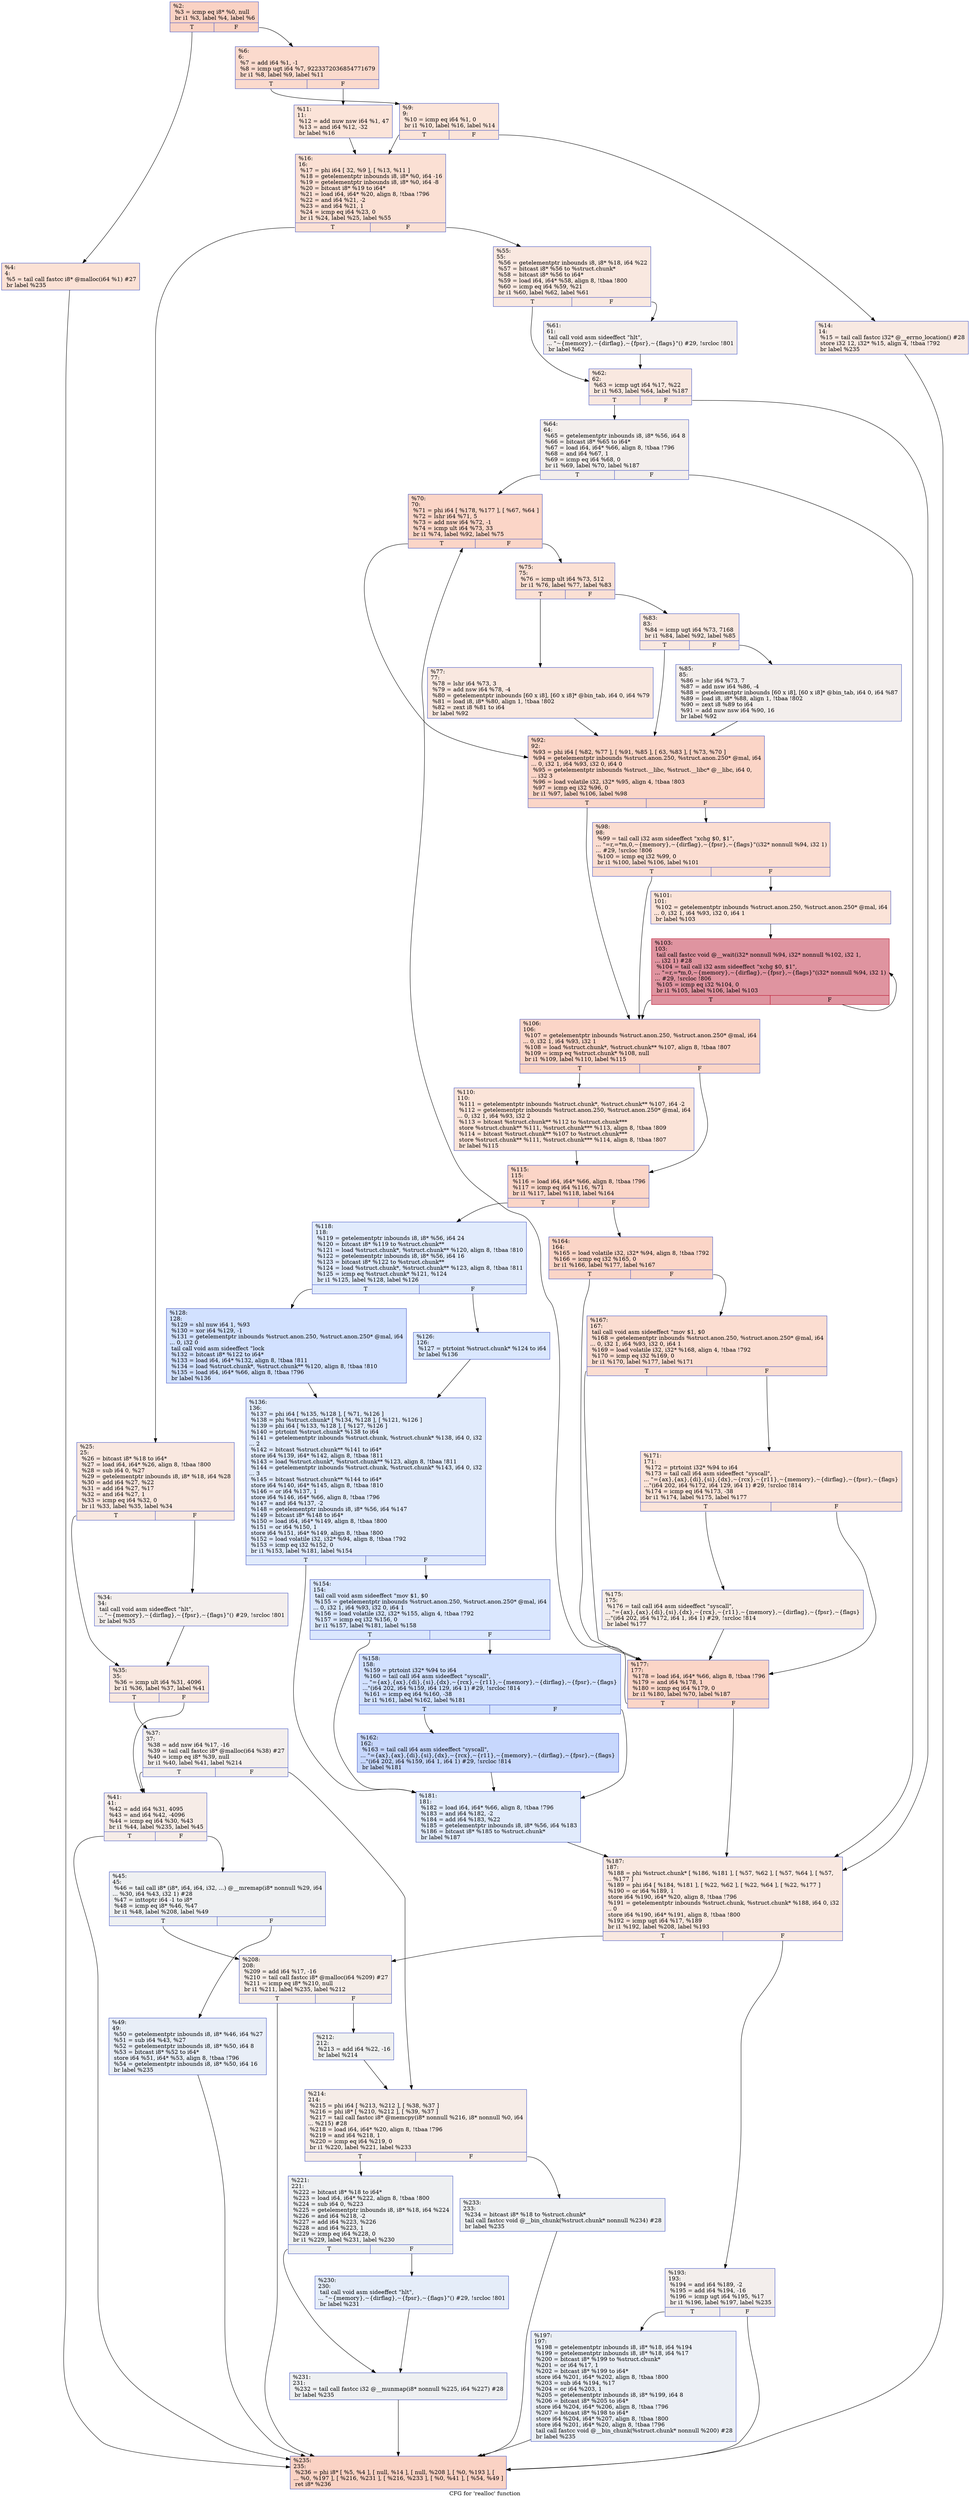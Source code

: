 digraph "CFG for 'realloc' function" {
	label="CFG for 'realloc' function";

	Node0x23899b0 [shape=record,color="#3d50c3ff", style=filled, fillcolor="#f4987a70",label="{%2:\l  %3 = icmp eq i8* %0, null\l  br i1 %3, label %4, label %6\l|{<s0>T|<s1>F}}"];
	Node0x23899b0:s0 -> Node0x238b0c0;
	Node0x23899b0:s1 -> Node0x238b110;
	Node0x238b0c0 [shape=record,color="#3d50c3ff", style=filled, fillcolor="#f7bca170",label="{%4:\l4:                                                \l  %5 = tail call fastcc i8* @malloc(i64 %1) #27\l  br label %235\l}"];
	Node0x238b0c0 -> Node0x238c100;
	Node0x238b110 [shape=record,color="#3d50c3ff", style=filled, fillcolor="#f7ac8e70",label="{%6:\l6:                                                \l  %7 = add i64 %1, -1\l  %8 = icmp ugt i64 %7, 9223372036854771679\l  br i1 %8, label %9, label %11\l|{<s0>T|<s1>F}}"];
	Node0x238b110:s0 -> Node0x238b160;
	Node0x238b110:s1 -> Node0x238b1b0;
	Node0x238b160 [shape=record,color="#3d50c3ff", style=filled, fillcolor="#f5c1a970",label="{%9:\l9:                                                \l  %10 = icmp eq i64 %1, 0\l  br i1 %10, label %16, label %14\l|{<s0>T|<s1>F}}"];
	Node0x238b160:s0 -> Node0x238b250;
	Node0x238b160:s1 -> Node0x238b200;
	Node0x238b1b0 [shape=record,color="#3d50c3ff", style=filled, fillcolor="#f5c1a970",label="{%11:\l11:                                               \l  %12 = add nuw nsw i64 %1, 47\l  %13 = and i64 %12, -32\l  br label %16\l}"];
	Node0x238b1b0 -> Node0x238b250;
	Node0x238b200 [shape=record,color="#3d50c3ff", style=filled, fillcolor="#efcebd70",label="{%14:\l14:                                               \l  %15 = tail call fastcc i32* @__errno_location() #28\l  store i32 12, i32* %15, align 4, !tbaa !792\l  br label %235\l}"];
	Node0x238b200 -> Node0x238c100;
	Node0x238b250 [shape=record,color="#3d50c3ff", style=filled, fillcolor="#f7b99e70",label="{%16:\l16:                                               \l  %17 = phi i64 [ 32, %9 ], [ %13, %11 ]\l  %18 = getelementptr inbounds i8, i8* %0, i64 -16\l  %19 = getelementptr inbounds i8, i8* %0, i64 -8\l  %20 = bitcast i8* %19 to i64*\l  %21 = load i64, i64* %20, align 8, !tbaa !796\l  %22 = and i64 %21, -2\l  %23 = and i64 %21, 1\l  %24 = icmp eq i64 %23, 0\l  br i1 %24, label %25, label %55\l|{<s0>T|<s1>F}}"];
	Node0x238b250:s0 -> Node0x238b2a0;
	Node0x238b250:s1 -> Node0x238b4d0;
	Node0x238b2a0 [shape=record,color="#3d50c3ff", style=filled, fillcolor="#f1ccb870",label="{%25:\l25:                                               \l  %26 = bitcast i8* %18 to i64*\l  %27 = load i64, i64* %26, align 8, !tbaa !800\l  %28 = sub i64 0, %27\l  %29 = getelementptr inbounds i8, i8* %18, i64 %28\l  %30 = add i64 %27, %22\l  %31 = add i64 %27, %17\l  %32 = and i64 %27, 1\l  %33 = icmp eq i64 %32, 0\l  br i1 %33, label %35, label %34\l|{<s0>T|<s1>F}}"];
	Node0x238b2a0:s0 -> Node0x238b340;
	Node0x238b2a0:s1 -> Node0x238b2f0;
	Node0x238b2f0 [shape=record,color="#3d50c3ff", style=filled, fillcolor="#e3d9d370",label="{%34:\l34:                                               \l  tail call void asm sideeffect \"hlt\",\l... \"~\{memory\},~\{dirflag\},~\{fpsr\},~\{flags\}\"() #29, !srcloc !801\l  br label %35\l}"];
	Node0x238b2f0 -> Node0x238b340;
	Node0x238b340 [shape=record,color="#3d50c3ff", style=filled, fillcolor="#f1ccb870",label="{%35:\l35:                                               \l  %36 = icmp ult i64 %31, 4096\l  br i1 %36, label %37, label %41\l|{<s0>T|<s1>F}}"];
	Node0x238b340:s0 -> Node0x238b390;
	Node0x238b340:s1 -> Node0x238b3e0;
	Node0x238b390 [shape=record,color="#3d50c3ff", style=filled, fillcolor="#e3d9d370",label="{%37:\l37:                                               \l  %38 = add nsw i64 %17, -16\l  %39 = tail call fastcc i8* @malloc(i64 %38) #27\l  %40 = icmp eq i8* %39, null\l  br i1 %40, label %41, label %214\l|{<s0>T|<s1>F}}"];
	Node0x238b390:s0 -> Node0x238b3e0;
	Node0x238b390:s1 -> Node0x238bf70;
	Node0x238b3e0 [shape=record,color="#3d50c3ff", style=filled, fillcolor="#ead5c970",label="{%41:\l41:                                               \l  %42 = add i64 %31, 4095\l  %43 = and i64 %42, -4096\l  %44 = icmp eq i64 %30, %43\l  br i1 %44, label %235, label %45\l|{<s0>T|<s1>F}}"];
	Node0x238b3e0:s0 -> Node0x238c100;
	Node0x238b3e0:s1 -> Node0x238b430;
	Node0x238b430 [shape=record,color="#3d50c3ff", style=filled, fillcolor="#d9dce170",label="{%45:\l45:                                               \l  %46 = tail call i8* (i8*, i64, i64, i32, ...) @__mremap(i8* nonnull %29, i64\l... %30, i64 %43, i32 1) #28\l  %47 = inttoptr i64 -1 to i8*\l  %48 = icmp eq i8* %46, %47\l  br i1 %48, label %208, label %49\l|{<s0>T|<s1>F}}"];
	Node0x238b430:s0 -> Node0x238bed0;
	Node0x238b430:s1 -> Node0x238b480;
	Node0x238b480 [shape=record,color="#3d50c3ff", style=filled, fillcolor="#cbd8ee70",label="{%49:\l49:                                               \l  %50 = getelementptr inbounds i8, i8* %46, i64 %27\l  %51 = sub i64 %43, %27\l  %52 = getelementptr inbounds i8, i8* %50, i64 8\l  %53 = bitcast i8* %52 to i64*\l  store i64 %51, i64* %53, align 8, !tbaa !796\l  %54 = getelementptr inbounds i8, i8* %50, i64 16\l  br label %235\l}"];
	Node0x238b480 -> Node0x238c100;
	Node0x238b4d0 [shape=record,color="#3d50c3ff", style=filled, fillcolor="#f1ccb870",label="{%55:\l55:                                               \l  %56 = getelementptr inbounds i8, i8* %18, i64 %22\l  %57 = bitcast i8* %56 to %struct.chunk*\l  %58 = bitcast i8* %56 to i64*\l  %59 = load i64, i64* %58, align 8, !tbaa !800\l  %60 = icmp eq i64 %59, %21\l  br i1 %60, label %62, label %61\l|{<s0>T|<s1>F}}"];
	Node0x238b4d0:s0 -> Node0x238b570;
	Node0x238b4d0:s1 -> Node0x238b520;
	Node0x238b520 [shape=record,color="#3d50c3ff", style=filled, fillcolor="#e3d9d370",label="{%61:\l61:                                               \l  tail call void asm sideeffect \"hlt\",\l... \"~\{memory\},~\{dirflag\},~\{fpsr\},~\{flags\}\"() #29, !srcloc !801\l  br label %62\l}"];
	Node0x238b520 -> Node0x238b570;
	Node0x238b570 [shape=record,color="#3d50c3ff", style=filled, fillcolor="#f1ccb870",label="{%62:\l62:                                               \l  %63 = icmp ugt i64 %17, %22\l  br i1 %63, label %64, label %187\l|{<s0>T|<s1>F}}"];
	Node0x238b570:s0 -> Node0x238b5c0;
	Node0x238b570:s1 -> Node0x238bde0;
	Node0x238b5c0 [shape=record,color="#3d50c3ff", style=filled, fillcolor="#e3d9d370",label="{%64:\l64:                                               \l  %65 = getelementptr inbounds i8, i8* %56, i64 8\l  %66 = bitcast i8* %65 to i64*\l  %67 = load i64, i64* %66, align 8, !tbaa !796\l  %68 = and i64 %67, 1\l  %69 = icmp eq i64 %68, 0\l  br i1 %69, label %70, label %187\l|{<s0>T|<s1>F}}"];
	Node0x238b5c0:s0 -> Node0x238b610;
	Node0x238b5c0:s1 -> Node0x238bde0;
	Node0x238b610 [shape=record,color="#3d50c3ff", style=filled, fillcolor="#f5a08170",label="{%70:\l70:                                               \l  %71 = phi i64 [ %178, %177 ], [ %67, %64 ]\l  %72 = lshr i64 %71, 5\l  %73 = add nsw i64 %72, -1\l  %74 = icmp ult i64 %73, 33\l  br i1 %74, label %92, label %75\l|{<s0>T|<s1>F}}"];
	Node0x238b610:s0 -> Node0x238b7a0;
	Node0x238b610:s1 -> Node0x238b660;
	Node0x238b660 [shape=record,color="#3d50c3ff", style=filled, fillcolor="#f7b99e70",label="{%75:\l75:                                               \l  %76 = icmp ult i64 %73, 512\l  br i1 %76, label %77, label %83\l|{<s0>T|<s1>F}}"];
	Node0x238b660:s0 -> Node0x238b6b0;
	Node0x238b660:s1 -> Node0x238b700;
	Node0x238b6b0 [shape=record,color="#3d50c3ff", style=filled, fillcolor="#f1ccb870",label="{%77:\l77:                                               \l  %78 = lshr i64 %73, 3\l  %79 = add nsw i64 %78, -4\l  %80 = getelementptr inbounds [60 x i8], [60 x i8]* @bin_tab, i64 0, i64 %79\l  %81 = load i8, i8* %80, align 1, !tbaa !802\l  %82 = zext i8 %81 to i64\l  br label %92\l}"];
	Node0x238b6b0 -> Node0x238b7a0;
	Node0x238b700 [shape=record,color="#3d50c3ff", style=filled, fillcolor="#f1ccb870",label="{%83:\l83:                                               \l  %84 = icmp ugt i64 %73, 7168\l  br i1 %84, label %92, label %85\l|{<s0>T|<s1>F}}"];
	Node0x238b700:s0 -> Node0x238b7a0;
	Node0x238b700:s1 -> Node0x238b750;
	Node0x238b750 [shape=record,color="#3d50c3ff", style=filled, fillcolor="#e3d9d370",label="{%85:\l85:                                               \l  %86 = lshr i64 %73, 7\l  %87 = add nsw i64 %86, -4\l  %88 = getelementptr inbounds [60 x i8], [60 x i8]* @bin_tab, i64 0, i64 %87\l  %89 = load i8, i8* %88, align 1, !tbaa !802\l  %90 = zext i8 %89 to i64\l  %91 = add nuw nsw i64 %90, 16\l  br label %92\l}"];
	Node0x238b750 -> Node0x238b7a0;
	Node0x238b7a0 [shape=record,color="#3d50c3ff", style=filled, fillcolor="#f5a08170",label="{%92:\l92:                                               \l  %93 = phi i64 [ %82, %77 ], [ %91, %85 ], [ 63, %83 ], [ %73, %70 ]\l  %94 = getelementptr inbounds %struct.anon.250, %struct.anon.250* @mal, i64\l... 0, i32 1, i64 %93, i32 0, i64 0\l  %95 = getelementptr inbounds %struct.__libc, %struct.__libc* @__libc, i64 0,\l... i32 3\l  %96 = load volatile i32, i32* %95, align 4, !tbaa !803\l  %97 = icmp eq i32 %96, 0\l  br i1 %97, label %106, label %98\l|{<s0>T|<s1>F}}"];
	Node0x238b7a0:s0 -> Node0x238b8e0;
	Node0x238b7a0:s1 -> Node0x238b7f0;
	Node0x238b7f0 [shape=record,color="#3d50c3ff", style=filled, fillcolor="#f7b39670",label="{%98:\l98:                                               \l  %99 = tail call i32 asm sideeffect \"xchg $0, $1\",\l... \"=r,=*m,0,~\{memory\},~\{dirflag\},~\{fpsr\},~\{flags\}\"(i32* nonnull %94, i32 1)\l... #29, !srcloc !806\l  %100 = icmp eq i32 %99, 0\l  br i1 %100, label %106, label %101\l|{<s0>T|<s1>F}}"];
	Node0x238b7f0:s0 -> Node0x238b8e0;
	Node0x238b7f0:s1 -> Node0x238b840;
	Node0x238b840 [shape=record,color="#3d50c3ff", style=filled, fillcolor="#f6bfa670",label="{%101:\l101:                                              \l  %102 = getelementptr inbounds %struct.anon.250, %struct.anon.250* @mal, i64\l... 0, i32 1, i64 %93, i32 0, i64 1\l  br label %103\l}"];
	Node0x238b840 -> Node0x238b890;
	Node0x238b890 [shape=record,color="#b70d28ff", style=filled, fillcolor="#b70d2870",label="{%103:\l103:                                              \l  tail call fastcc void @__wait(i32* nonnull %94, i32* nonnull %102, i32 1,\l... i32 1) #28\l  %104 = tail call i32 asm sideeffect \"xchg $0, $1\",\l... \"=r,=*m,0,~\{memory\},~\{dirflag\},~\{fpsr\},~\{flags\}\"(i32* nonnull %94, i32 1)\l... #29, !srcloc !806\l  %105 = icmp eq i32 %104, 0\l  br i1 %105, label %106, label %103\l|{<s0>T|<s1>F}}"];
	Node0x238b890:s0 -> Node0x238b8e0;
	Node0x238b890:s1 -> Node0x238b890;
	Node0x238b8e0 [shape=record,color="#3d50c3ff", style=filled, fillcolor="#f5a08170",label="{%106:\l106:                                              \l  %107 = getelementptr inbounds %struct.anon.250, %struct.anon.250* @mal, i64\l... 0, i32 1, i64 %93, i32 1\l  %108 = load %struct.chunk*, %struct.chunk** %107, align 8, !tbaa !807\l  %109 = icmp eq %struct.chunk* %108, null\l  br i1 %109, label %110, label %115\l|{<s0>T|<s1>F}}"];
	Node0x238b8e0:s0 -> Node0x238b930;
	Node0x238b8e0:s1 -> Node0x238b980;
	Node0x238b930 [shape=record,color="#3d50c3ff", style=filled, fillcolor="#f5c1a970",label="{%110:\l110:                                              \l  %111 = getelementptr inbounds %struct.chunk*, %struct.chunk** %107, i64 -2\l  %112 = getelementptr inbounds %struct.anon.250, %struct.anon.250* @mal, i64\l... 0, i32 1, i64 %93, i32 2\l  %113 = bitcast %struct.chunk** %112 to %struct.chunk***\l  store %struct.chunk** %111, %struct.chunk*** %113, align 8, !tbaa !809\l  %114 = bitcast %struct.chunk** %107 to %struct.chunk***\l  store %struct.chunk** %111, %struct.chunk*** %114, align 8, !tbaa !807\l  br label %115\l}"];
	Node0x238b930 -> Node0x238b980;
	Node0x238b980 [shape=record,color="#3d50c3ff", style=filled, fillcolor="#f5a08170",label="{%115:\l115:                                              \l  %116 = load i64, i64* %66, align 8, !tbaa !796\l  %117 = icmp eq i64 %116, %71\l  br i1 %117, label %118, label %164\l|{<s0>T|<s1>F}}"];
	Node0x238b980:s0 -> Node0x238b9d0;
	Node0x238b980:s1 -> Node0x238bc00;
	Node0x238b9d0 [shape=record,color="#3d50c3ff", style=filled, fillcolor="#bbd1f870",label="{%118:\l118:                                              \l  %119 = getelementptr inbounds i8, i8* %56, i64 24\l  %120 = bitcast i8* %119 to %struct.chunk**\l  %121 = load %struct.chunk*, %struct.chunk** %120, align 8, !tbaa !810\l  %122 = getelementptr inbounds i8, i8* %56, i64 16\l  %123 = bitcast i8* %122 to %struct.chunk**\l  %124 = load %struct.chunk*, %struct.chunk** %123, align 8, !tbaa !811\l  %125 = icmp eq %struct.chunk* %121, %124\l  br i1 %125, label %128, label %126\l|{<s0>T|<s1>F}}"];
	Node0x238b9d0:s0 -> Node0x238ba70;
	Node0x238b9d0:s1 -> Node0x238ba20;
	Node0x238ba20 [shape=record,color="#3d50c3ff", style=filled, fillcolor="#abc8fd70",label="{%126:\l126:                                              \l  %127 = ptrtoint %struct.chunk* %124 to i64\l  br label %136\l}"];
	Node0x238ba20 -> Node0x238bac0;
	Node0x238ba70 [shape=record,color="#3d50c3ff", style=filled, fillcolor="#9abbff70",label="{%128:\l128:                                              \l  %129 = shl nuw i64 1, %93\l  %130 = xor i64 %129, -1\l  %131 = getelementptr inbounds %struct.anon.250, %struct.anon.250* @mal, i64\l... 0, i32 0\l  tail call void asm sideeffect \"lock \l  %132 = bitcast i8* %122 to i64*\l  %133 = load i64, i64* %132, align 8, !tbaa !811\l  %134 = load %struct.chunk*, %struct.chunk** %120, align 8, !tbaa !810\l  %135 = load i64, i64* %66, align 8, !tbaa !796\l  br label %136\l}"];
	Node0x238ba70 -> Node0x238bac0;
	Node0x238bac0 [shape=record,color="#3d50c3ff", style=filled, fillcolor="#bbd1f870",label="{%136:\l136:                                              \l  %137 = phi i64 [ %135, %128 ], [ %71, %126 ]\l  %138 = phi %struct.chunk* [ %134, %128 ], [ %121, %126 ]\l  %139 = phi i64 [ %133, %128 ], [ %127, %126 ]\l  %140 = ptrtoint %struct.chunk* %138 to i64\l  %141 = getelementptr inbounds %struct.chunk, %struct.chunk* %138, i64 0, i32\l... 2\l  %142 = bitcast %struct.chunk** %141 to i64*\l  store i64 %139, i64* %142, align 8, !tbaa !811\l  %143 = load %struct.chunk*, %struct.chunk** %123, align 8, !tbaa !811\l  %144 = getelementptr inbounds %struct.chunk, %struct.chunk* %143, i64 0, i32\l... 3\l  %145 = bitcast %struct.chunk** %144 to i64*\l  store i64 %140, i64* %145, align 8, !tbaa !810\l  %146 = or i64 %137, 1\l  store i64 %146, i64* %66, align 8, !tbaa !796\l  %147 = and i64 %137, -2\l  %148 = getelementptr inbounds i8, i8* %56, i64 %147\l  %149 = bitcast i8* %148 to i64*\l  %150 = load i64, i64* %149, align 8, !tbaa !800\l  %151 = or i64 %150, 1\l  store i64 %151, i64* %149, align 8, !tbaa !800\l  %152 = load volatile i32, i32* %94, align 8, !tbaa !792\l  %153 = icmp eq i32 %152, 0\l  br i1 %153, label %181, label %154\l|{<s0>T|<s1>F}}"];
	Node0x238bac0:s0 -> Node0x238bd90;
	Node0x238bac0:s1 -> Node0x238bb10;
	Node0x238bb10 [shape=record,color="#3d50c3ff", style=filled, fillcolor="#abc8fd70",label="{%154:\l154:                                              \l  tail call void asm sideeffect \"mov $1, $0 \l  %155 = getelementptr inbounds %struct.anon.250, %struct.anon.250* @mal, i64\l... 0, i32 1, i64 %93, i32 0, i64 1\l  %156 = load volatile i32, i32* %155, align 4, !tbaa !792\l  %157 = icmp eq i32 %156, 0\l  br i1 %157, label %181, label %158\l|{<s0>T|<s1>F}}"];
	Node0x238bb10:s0 -> Node0x238bd90;
	Node0x238bb10:s1 -> Node0x238bb60;
	Node0x238bb60 [shape=record,color="#3d50c3ff", style=filled, fillcolor="#9abbff70",label="{%158:\l158:                                              \l  %159 = ptrtoint i32* %94 to i64\l  %160 = tail call i64 asm sideeffect \"syscall\",\l... \"=\{ax\},\{ax\},\{di\},\{si\},\{dx\},~\{rcx\},~\{r11\},~\{memory\},~\{dirflag\},~\{fpsr\},~\{flags\}\l...\"(i64 202, i64 %159, i64 129, i64 1) #29, !srcloc !814\l  %161 = icmp eq i64 %160, -38\l  br i1 %161, label %162, label %181\l|{<s0>T|<s1>F}}"];
	Node0x238bb60:s0 -> Node0x238bbb0;
	Node0x238bb60:s1 -> Node0x238bd90;
	Node0x238bbb0 [shape=record,color="#3d50c3ff", style=filled, fillcolor="#81a4fb70",label="{%162:\l162:                                              \l  %163 = tail call i64 asm sideeffect \"syscall\",\l... \"=\{ax\},\{ax\},\{di\},\{si\},\{dx\},~\{rcx\},~\{r11\},~\{memory\},~\{dirflag\},~\{fpsr\},~\{flags\}\l...\"(i64 202, i64 %159, i64 1, i64 1) #29, !srcloc !814\l  br label %181\l}"];
	Node0x238bbb0 -> Node0x238bd90;
	Node0x238bc00 [shape=record,color="#3d50c3ff", style=filled, fillcolor="#f5a08170",label="{%164:\l164:                                              \l  %165 = load volatile i32, i32* %94, align 8, !tbaa !792\l  %166 = icmp eq i32 %165, 0\l  br i1 %166, label %177, label %167\l|{<s0>T|<s1>F}}"];
	Node0x238bc00:s0 -> Node0x238bd40;
	Node0x238bc00:s1 -> Node0x238bc50;
	Node0x238bc50 [shape=record,color="#3d50c3ff", style=filled, fillcolor="#f7b39670",label="{%167:\l167:                                              \l  tail call void asm sideeffect \"mov $1, $0 \l  %168 = getelementptr inbounds %struct.anon.250, %struct.anon.250* @mal, i64\l... 0, i32 1, i64 %93, i32 0, i64 1\l  %169 = load volatile i32, i32* %168, align 4, !tbaa !792\l  %170 = icmp eq i32 %169, 0\l  br i1 %170, label %177, label %171\l|{<s0>T|<s1>F}}"];
	Node0x238bc50:s0 -> Node0x238bd40;
	Node0x238bc50:s1 -> Node0x238bca0;
	Node0x238bca0 [shape=record,color="#3d50c3ff", style=filled, fillcolor="#f5c1a970",label="{%171:\l171:                                              \l  %172 = ptrtoint i32* %94 to i64\l  %173 = tail call i64 asm sideeffect \"syscall\",\l... \"=\{ax\},\{ax\},\{di\},\{si\},\{dx\},~\{rcx\},~\{r11\},~\{memory\},~\{dirflag\},~\{fpsr\},~\{flags\}\l...\"(i64 202, i64 %172, i64 129, i64 1) #29, !srcloc !814\l  %174 = icmp eq i64 %173, -38\l  br i1 %174, label %175, label %177\l|{<s0>T|<s1>F}}"];
	Node0x238bca0:s0 -> Node0x238bcf0;
	Node0x238bca0:s1 -> Node0x238bd40;
	Node0x238bcf0 [shape=record,color="#3d50c3ff", style=filled, fillcolor="#ecd3c570",label="{%175:\l175:                                              \l  %176 = tail call i64 asm sideeffect \"syscall\",\l... \"=\{ax\},\{ax\},\{di\},\{si\},\{dx\},~\{rcx\},~\{r11\},~\{memory\},~\{dirflag\},~\{fpsr\},~\{flags\}\l...\"(i64 202, i64 %172, i64 1, i64 1) #29, !srcloc !814\l  br label %177\l}"];
	Node0x238bcf0 -> Node0x238bd40;
	Node0x238bd40 [shape=record,color="#3d50c3ff", style=filled, fillcolor="#f5a08170",label="{%177:\l177:                                              \l  %178 = load i64, i64* %66, align 8, !tbaa !796\l  %179 = and i64 %178, 1\l  %180 = icmp eq i64 %179, 0\l  br i1 %180, label %70, label %187\l|{<s0>T|<s1>F}}"];
	Node0x238bd40:s0 -> Node0x238b610;
	Node0x238bd40:s1 -> Node0x238bde0;
	Node0x238bd90 [shape=record,color="#3d50c3ff", style=filled, fillcolor="#bbd1f870",label="{%181:\l181:                                              \l  %182 = load i64, i64* %66, align 8, !tbaa !796\l  %183 = and i64 %182, -2\l  %184 = add i64 %183, %22\l  %185 = getelementptr inbounds i8, i8* %56, i64 %183\l  %186 = bitcast i8* %185 to %struct.chunk*\l  br label %187\l}"];
	Node0x238bd90 -> Node0x238bde0;
	Node0x238bde0 [shape=record,color="#3d50c3ff", style=filled, fillcolor="#f1ccb870",label="{%187:\l187:                                              \l  %188 = phi %struct.chunk* [ %186, %181 ], [ %57, %62 ], [ %57, %64 ], [ %57,\l... %177 ]\l  %189 = phi i64 [ %184, %181 ], [ %22, %62 ], [ %22, %64 ], [ %22, %177 ]\l  %190 = or i64 %189, 1\l  store i64 %190, i64* %20, align 8, !tbaa !796\l  %191 = getelementptr inbounds %struct.chunk, %struct.chunk* %188, i64 0, i32\l... 0\l  store i64 %190, i64* %191, align 8, !tbaa !800\l  %192 = icmp ugt i64 %17, %189\l  br i1 %192, label %208, label %193\l|{<s0>T|<s1>F}}"];
	Node0x238bde0:s0 -> Node0x238bed0;
	Node0x238bde0:s1 -> Node0x238be30;
	Node0x238be30 [shape=record,color="#3d50c3ff", style=filled, fillcolor="#e3d9d370",label="{%193:\l193:                                              \l  %194 = and i64 %189, -2\l  %195 = add i64 %194, -16\l  %196 = icmp ugt i64 %195, %17\l  br i1 %196, label %197, label %235\l|{<s0>T|<s1>F}}"];
	Node0x238be30:s0 -> Node0x238be80;
	Node0x238be30:s1 -> Node0x238c100;
	Node0x238be80 [shape=record,color="#3d50c3ff", style=filled, fillcolor="#d1dae970",label="{%197:\l197:                                              \l  %198 = getelementptr inbounds i8, i8* %18, i64 %194\l  %199 = getelementptr inbounds i8, i8* %18, i64 %17\l  %200 = bitcast i8* %199 to %struct.chunk*\l  %201 = or i64 %17, 1\l  %202 = bitcast i8* %199 to i64*\l  store i64 %201, i64* %202, align 8, !tbaa !800\l  %203 = sub i64 %194, %17\l  %204 = or i64 %203, 1\l  %205 = getelementptr inbounds i8, i8* %199, i64 8\l  %206 = bitcast i8* %205 to i64*\l  store i64 %204, i64* %206, align 8, !tbaa !796\l  %207 = bitcast i8* %198 to i64*\l  store i64 %204, i64* %207, align 8, !tbaa !800\l  store i64 %201, i64* %20, align 8, !tbaa !796\l  tail call fastcc void @__bin_chunk(%struct.chunk* nonnull %200) #28\l  br label %235\l}"];
	Node0x238be80 -> Node0x238c100;
	Node0x238bed0 [shape=record,color="#3d50c3ff", style=filled, fillcolor="#e8d6cc70",label="{%208:\l208:                                              \l  %209 = add i64 %17, -16\l  %210 = tail call fastcc i8* @malloc(i64 %209) #27\l  %211 = icmp eq i8* %210, null\l  br i1 %211, label %235, label %212\l|{<s0>T|<s1>F}}"];
	Node0x238bed0:s0 -> Node0x238c100;
	Node0x238bed0:s1 -> Node0x238bf20;
	Node0x238bf20 [shape=record,color="#3d50c3ff", style=filled, fillcolor="#dbdcde70",label="{%212:\l212:                                              \l  %213 = add i64 %22, -16\l  br label %214\l}"];
	Node0x238bf20 -> Node0x238bf70;
	Node0x238bf70 [shape=record,color="#3d50c3ff", style=filled, fillcolor="#ead5c970",label="{%214:\l214:                                              \l  %215 = phi i64 [ %213, %212 ], [ %38, %37 ]\l  %216 = phi i8* [ %210, %212 ], [ %39, %37 ]\l  %217 = tail call fastcc i8* @memcpy(i8* nonnull %216, i8* nonnull %0, i64\l... %215) #28\l  %218 = load i64, i64* %20, align 8, !tbaa !796\l  %219 = and i64 %218, 1\l  %220 = icmp eq i64 %219, 0\l  br i1 %220, label %221, label %233\l|{<s0>T|<s1>F}}"];
	Node0x238bf70:s0 -> Node0x238bfc0;
	Node0x238bf70:s1 -> Node0x238c0b0;
	Node0x238bfc0 [shape=record,color="#3d50c3ff", style=filled, fillcolor="#d9dce170",label="{%221:\l221:                                              \l  %222 = bitcast i8* %18 to i64*\l  %223 = load i64, i64* %222, align 8, !tbaa !800\l  %224 = sub i64 0, %223\l  %225 = getelementptr inbounds i8, i8* %18, i64 %224\l  %226 = and i64 %218, -2\l  %227 = add i64 %223, %226\l  %228 = and i64 %223, 1\l  %229 = icmp eq i64 %228, 0\l  br i1 %229, label %231, label %230\l|{<s0>T|<s1>F}}"];
	Node0x238bfc0:s0 -> Node0x238c060;
	Node0x238bfc0:s1 -> Node0x238c010;
	Node0x238c010 [shape=record,color="#3d50c3ff", style=filled, fillcolor="#c5d6f270",label="{%230:\l230:                                              \l  tail call void asm sideeffect \"hlt\",\l... \"~\{memory\},~\{dirflag\},~\{fpsr\},~\{flags\}\"() #29, !srcloc !801\l  br label %231\l}"];
	Node0x238c010 -> Node0x238c060;
	Node0x238c060 [shape=record,color="#3d50c3ff", style=filled, fillcolor="#d9dce170",label="{%231:\l231:                                              \l  %232 = tail call fastcc i32 @__munmap(i8* nonnull %225, i64 %227) #28\l  br label %235\l}"];
	Node0x238c060 -> Node0x238c100;
	Node0x238c0b0 [shape=record,color="#3d50c3ff", style=filled, fillcolor="#d9dce170",label="{%233:\l233:                                              \l  %234 = bitcast i8* %18 to %struct.chunk*\l  tail call fastcc void @__bin_chunk(%struct.chunk* nonnull %234) #28\l  br label %235\l}"];
	Node0x238c0b0 -> Node0x238c100;
	Node0x238c100 [shape=record,color="#3d50c3ff", style=filled, fillcolor="#f4987a70",label="{%235:\l235:                                              \l  %236 = phi i8* [ %5, %4 ], [ null, %14 ], [ null, %208 ], [ %0, %193 ], [\l... %0, %197 ], [ %216, %231 ], [ %216, %233 ], [ %0, %41 ], [ %54, %49 ]\l  ret i8* %236\l}"];
}
